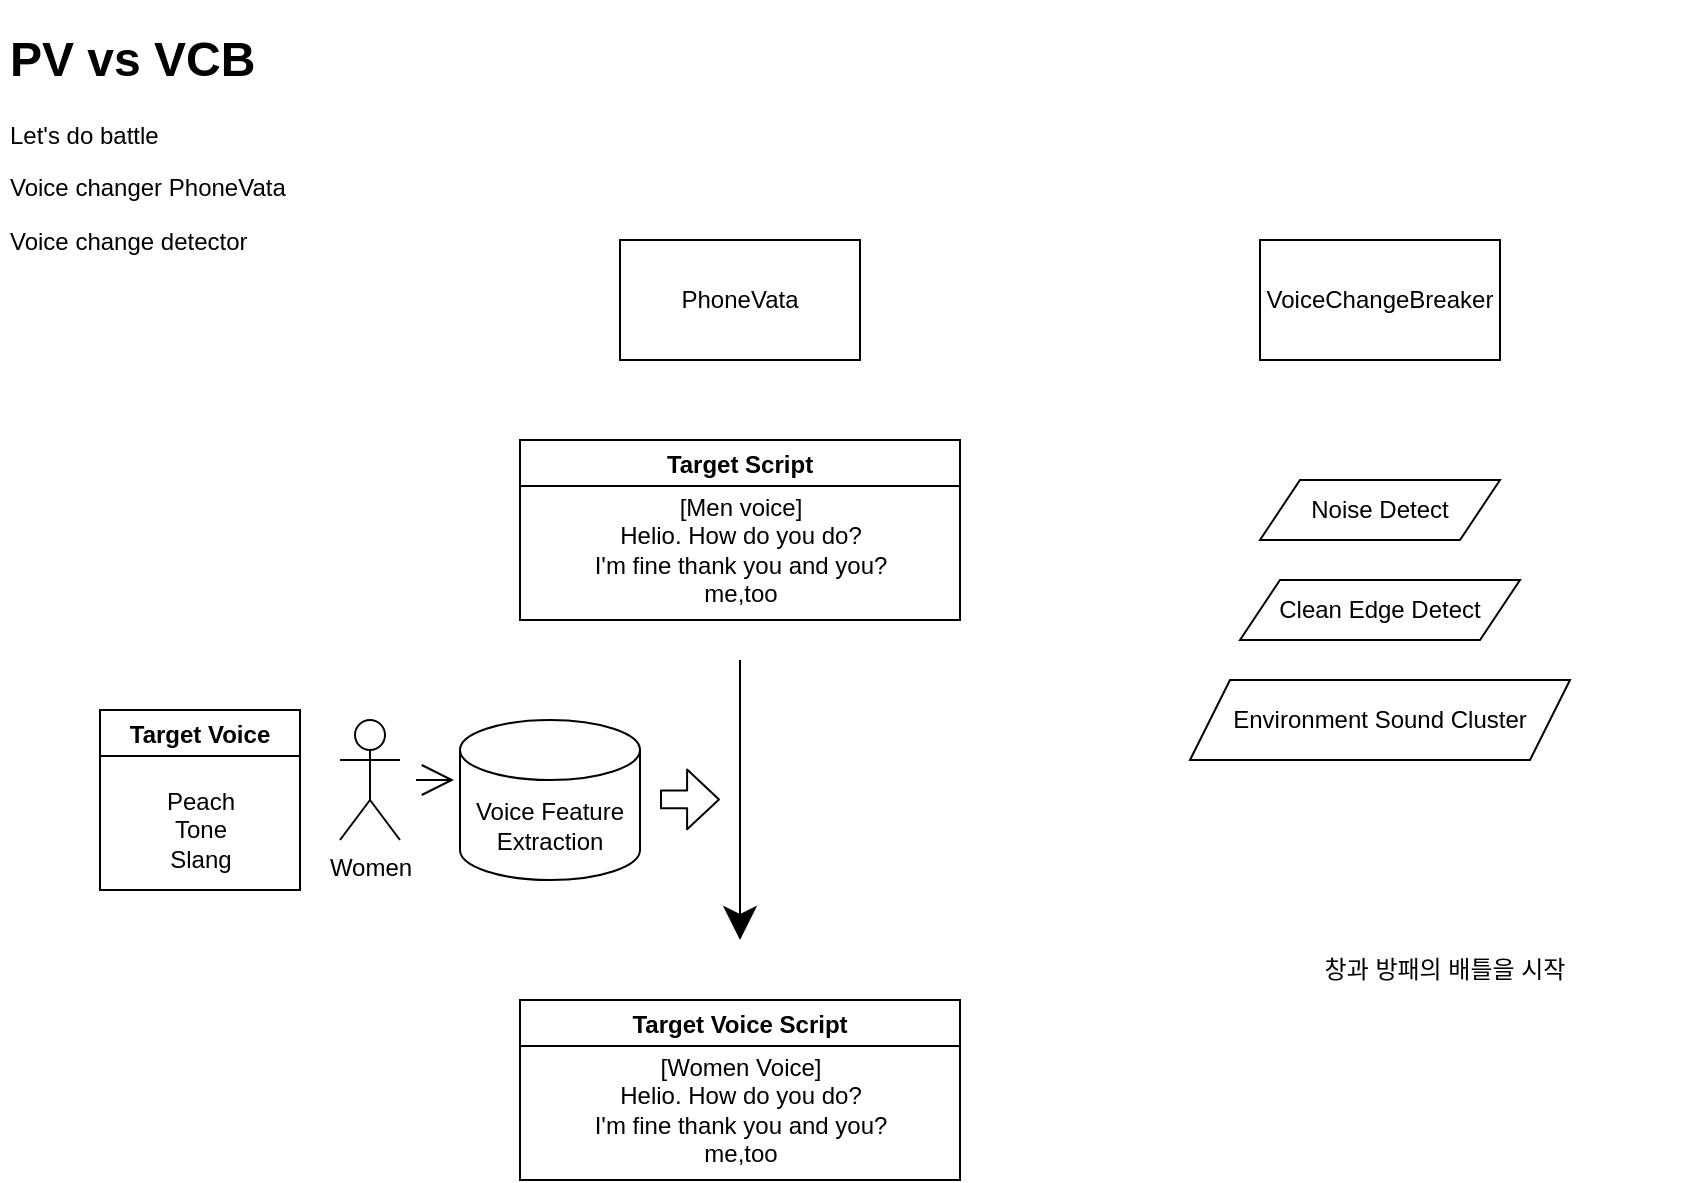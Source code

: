 <mxfile version="15.4.1" type="github">
  <diagram id="aPpwis8wVv6BTGHh6oKa" name="Page-1">
    <mxGraphModel dx="1422" dy="705" grid="1" gridSize="10" guides="1" tooltips="1" connect="1" arrows="1" fold="1" page="1" pageScale="1" pageWidth="1169" pageHeight="827" math="0" shadow="0">
      <root>
        <mxCell id="0" />
        <mxCell id="1" parent="0" />
        <mxCell id="IXanY_waXnLPO531L0gg-1" value="PhoneVata" style="rounded=0;whiteSpace=wrap;html=1;hachureGap=4;pointerEvents=0;" parent="1" vertex="1">
          <mxGeometry x="320" y="120" width="120" height="60" as="geometry" />
        </mxCell>
        <mxCell id="IXanY_waXnLPO531L0gg-2" value="VoiceChangeBreaker" style="rounded=0;whiteSpace=wrap;html=1;hachureGap=4;pointerEvents=0;" parent="1" vertex="1">
          <mxGeometry x="640" y="120" width="120" height="60" as="geometry" />
        </mxCell>
        <mxCell id="IXanY_waXnLPO531L0gg-3" value="&lt;h1&gt;PV vs VCB&lt;/h1&gt;&lt;p&gt;Let&#39;s do battle&lt;/p&gt;&lt;p&gt;Voice changer PhoneVata&lt;/p&gt;&lt;p&gt;Voice change detector&amp;nbsp;&lt;/p&gt;&lt;p&gt;&lt;br&gt;&lt;/p&gt;" style="text;html=1;strokeColor=none;fillColor=none;spacing=5;spacingTop=-20;whiteSpace=wrap;overflow=hidden;rounded=0;hachureGap=4;pointerEvents=0;" parent="1" vertex="1">
          <mxGeometry x="10" y="10" width="180" height="270" as="geometry" />
        </mxCell>
        <mxCell id="IXanY_waXnLPO531L0gg-8" value="" style="edgeStyle=none;curved=1;rounded=0;orthogonalLoop=1;jettySize=auto;html=1;endArrow=open;startSize=14;endSize=14;sourcePerimeterSpacing=8;targetPerimeterSpacing=8;" parent="1" source="IXanY_waXnLPO531L0gg-4" edge="1">
          <mxGeometry relative="1" as="geometry">
            <mxPoint x="237" y="390" as="targetPoint" />
          </mxGeometry>
        </mxCell>
        <mxCell id="IXanY_waXnLPO531L0gg-4" value="Women" style="shape=umlActor;verticalLabelPosition=bottom;verticalAlign=top;html=1;outlineConnect=0;hachureGap=4;pointerEvents=0;" parent="1" vertex="1">
          <mxGeometry x="180" y="360" width="30" height="60" as="geometry" />
        </mxCell>
        <mxCell id="IXanY_waXnLPO531L0gg-9" value="Voice Feature&lt;br&gt;Extraction" style="shape=cylinder3;whiteSpace=wrap;html=1;boundedLbl=1;backgroundOutline=1;size=15;hachureGap=4;pointerEvents=0;" parent="1" vertex="1">
          <mxGeometry x="240" y="360" width="90" height="80" as="geometry" />
        </mxCell>
        <mxCell id="IXanY_waXnLPO531L0gg-10" value="Target Script" style="swimlane;hachureGap=4;pointerEvents=0;" parent="1" vertex="1">
          <mxGeometry x="270" y="220" width="220" height="90" as="geometry" />
        </mxCell>
        <mxCell id="IXanY_waXnLPO531L0gg-11" value="[Men voice]&lt;br&gt;Helio. How do you do?&lt;br&gt;I&#39;m fine thank you and you?&lt;br&gt;me,too" style="text;html=1;align=center;verticalAlign=middle;resizable=0;points=[];autosize=1;strokeColor=none;fillColor=none;" parent="IXanY_waXnLPO531L0gg-10" vertex="1">
          <mxGeometry x="30" y="25" width="160" height="60" as="geometry" />
        </mxCell>
        <mxCell id="IXanY_waXnLPO531L0gg-12" value="" style="endArrow=classic;html=1;startSize=14;endSize=14;sourcePerimeterSpacing=8;targetPerimeterSpacing=8;" parent="1" edge="1">
          <mxGeometry width="50" height="50" relative="1" as="geometry">
            <mxPoint x="380" y="330" as="sourcePoint" />
            <mxPoint x="380" y="470" as="targetPoint" />
          </mxGeometry>
        </mxCell>
        <mxCell id="IXanY_waXnLPO531L0gg-13" value="Target Voice Script" style="swimlane;hachureGap=4;pointerEvents=0;" parent="1" vertex="1">
          <mxGeometry x="270" y="500" width="220" height="90" as="geometry" />
        </mxCell>
        <mxCell id="IXanY_waXnLPO531L0gg-14" value="[Women Voice]&lt;br&gt;Helio. How do you do?&lt;br&gt;I&#39;m fine thank you and you?&lt;br&gt;me,too" style="text;html=1;align=center;verticalAlign=middle;resizable=0;points=[];autosize=1;strokeColor=none;fillColor=none;" parent="IXanY_waXnLPO531L0gg-13" vertex="1">
          <mxGeometry x="30" y="25" width="160" height="60" as="geometry" />
        </mxCell>
        <mxCell id="IXanY_waXnLPO531L0gg-15" value="" style="shape=flexArrow;endArrow=classic;html=1;startSize=14;endSize=4.981;sourcePerimeterSpacing=8;targetPerimeterSpacing=8;width=8.889;" parent="1" edge="1">
          <mxGeometry width="50" height="50" relative="1" as="geometry">
            <mxPoint x="340" y="399.71" as="sourcePoint" />
            <mxPoint x="370" y="399.71" as="targetPoint" />
          </mxGeometry>
        </mxCell>
        <mxCell id="IXanY_waXnLPO531L0gg-16" value="Target Voice" style="swimlane;hachureGap=4;pointerEvents=0;" parent="1" vertex="1">
          <mxGeometry x="60" y="355" width="100" height="90" as="geometry" />
        </mxCell>
        <mxCell id="IXanY_waXnLPO531L0gg-17" value="Peach&lt;br&gt;Tone&lt;br&gt;Slang" style="text;html=1;align=center;verticalAlign=middle;resizable=0;points=[];autosize=1;strokeColor=none;fillColor=none;" parent="IXanY_waXnLPO531L0gg-16" vertex="1">
          <mxGeometry x="25" y="35" width="50" height="50" as="geometry" />
        </mxCell>
        <mxCell id="IXanY_waXnLPO531L0gg-18" value="Noise Detect" style="shape=parallelogram;perimeter=parallelogramPerimeter;whiteSpace=wrap;html=1;fixedSize=1;hachureGap=4;pointerEvents=0;" parent="1" vertex="1">
          <mxGeometry x="640" y="240" width="120" height="30" as="geometry" />
        </mxCell>
        <mxCell id="IXanY_waXnLPO531L0gg-19" value="Clean Edge Detect" style="shape=parallelogram;perimeter=parallelogramPerimeter;whiteSpace=wrap;html=1;fixedSize=1;hachureGap=4;pointerEvents=0;" parent="1" vertex="1">
          <mxGeometry x="630" y="290" width="140" height="30" as="geometry" />
        </mxCell>
        <mxCell id="IXanY_waXnLPO531L0gg-20" value="Environment Sound Cluster" style="shape=parallelogram;perimeter=parallelogramPerimeter;whiteSpace=wrap;html=1;fixedSize=1;hachureGap=4;pointerEvents=0;" parent="1" vertex="1">
          <mxGeometry x="605" y="340" width="190" height="40" as="geometry" />
        </mxCell>
        <mxCell id="oKwU5WRhgp6ADigGDTph-1" value="창과 방패의 배틀을 시작" style="text;html=1;strokeColor=none;fillColor=none;align=center;verticalAlign=middle;whiteSpace=wrap;rounded=0;" vertex="1" parent="1">
          <mxGeometry x="605" y="470" width="255" height="30" as="geometry" />
        </mxCell>
      </root>
    </mxGraphModel>
  </diagram>
</mxfile>
